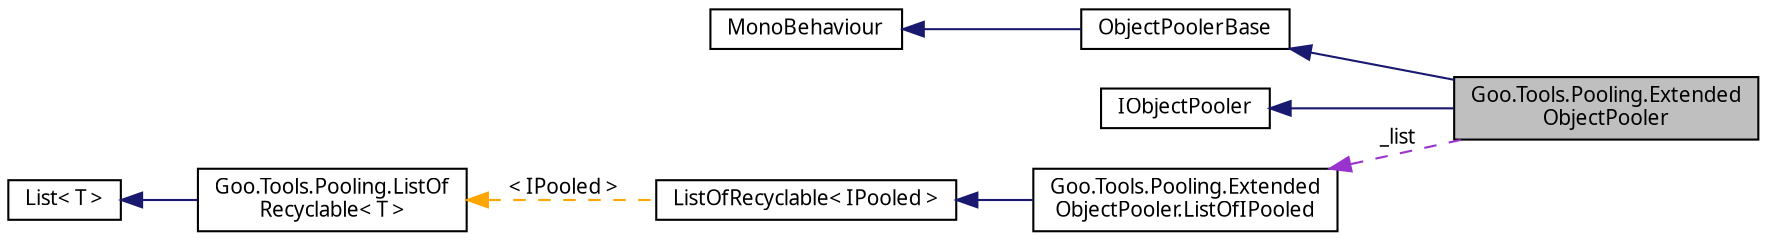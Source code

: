 digraph "Goo.Tools.Pooling.ExtendedObjectPooler"
{
 // LATEX_PDF_SIZE
  edge [fontname="Calibrii",fontsize="10",labelfontname="Calibrii",labelfontsize="10"];
  node [fontname="Calibrii",fontsize="10",shape=record];
  rankdir="LR";
  Node1 [label="Goo.Tools.Pooling.Extended\lObjectPooler",height=0.2,width=0.4,color="black", fillcolor="grey75", style="filled", fontcolor="black",tooltip="Component-based object pooler running on IPooled interface."];
  Node2 -> Node1 [dir="back",color="midnightblue",fontsize="10",style="solid",fontname="Calibrii"];
  Node2 [label="ObjectPoolerBase",height=0.2,width=0.4,color="black", fillcolor="white", style="filled",URL="$de/dd4/classGoo_1_1Tools_1_1Pooling_1_1ObjectPoolerBase.html",tooltip=" "];
  Node3 -> Node2 [dir="back",color="midnightblue",fontsize="10",style="solid",fontname="Calibrii"];
  Node3 [label="MonoBehaviour",height=0.2,width=0.4,color="black", fillcolor="white", style="filled",tooltip=" "];
  Node4 -> Node1 [dir="back",color="midnightblue",fontsize="10",style="solid",fontname="Calibrii"];
  Node4 [label="IObjectPooler",height=0.2,width=0.4,color="black", fillcolor="white", style="filled",URL="$d5/dd6/interfaceGoo_1_1Tools_1_1Pooling_1_1IObjectPooler.html",tooltip=" "];
  Node5 -> Node1 [dir="back",color="darkorchid3",fontsize="10",style="dashed",label=" _list" ,fontname="Calibrii"];
  Node5 [label="Goo.Tools.Pooling.Extended\lObjectPooler.ListOfIPooled",height=0.2,width=0.4,color="black", fillcolor="white", style="filled",URL="$d7/d50/classGoo_1_1Tools_1_1Pooling_1_1ExtendedObjectPooler_1_1ListOfIPooled.html",tooltip=" "];
  Node6 -> Node5 [dir="back",color="midnightblue",fontsize="10",style="solid",fontname="Calibrii"];
  Node6 [label="ListOfRecyclable\< IPooled \>",height=0.2,width=0.4,color="black", fillcolor="white", style="filled",URL="$dd/d78/classGoo_1_1Tools_1_1Pooling_1_1ListOfRecyclable.html",tooltip=" "];
  Node7 -> Node6 [dir="back",color="orange",fontsize="10",style="dashed",label=" \< IPooled \>" ,fontname="Calibrii"];
  Node7 [label="Goo.Tools.Pooling.ListOf\lRecyclable\< T \>",height=0.2,width=0.4,color="black", fillcolor="white", style="filled",URL="$dd/d78/classGoo_1_1Tools_1_1Pooling_1_1ListOfRecyclable.html",tooltip=" "];
  Node8 -> Node7 [dir="back",color="midnightblue",fontsize="10",style="solid",fontname="Calibrii"];
  Node8 [label="List\< T \>",height=0.2,width=0.4,color="black", fillcolor="white", style="filled",tooltip=" "];
}

